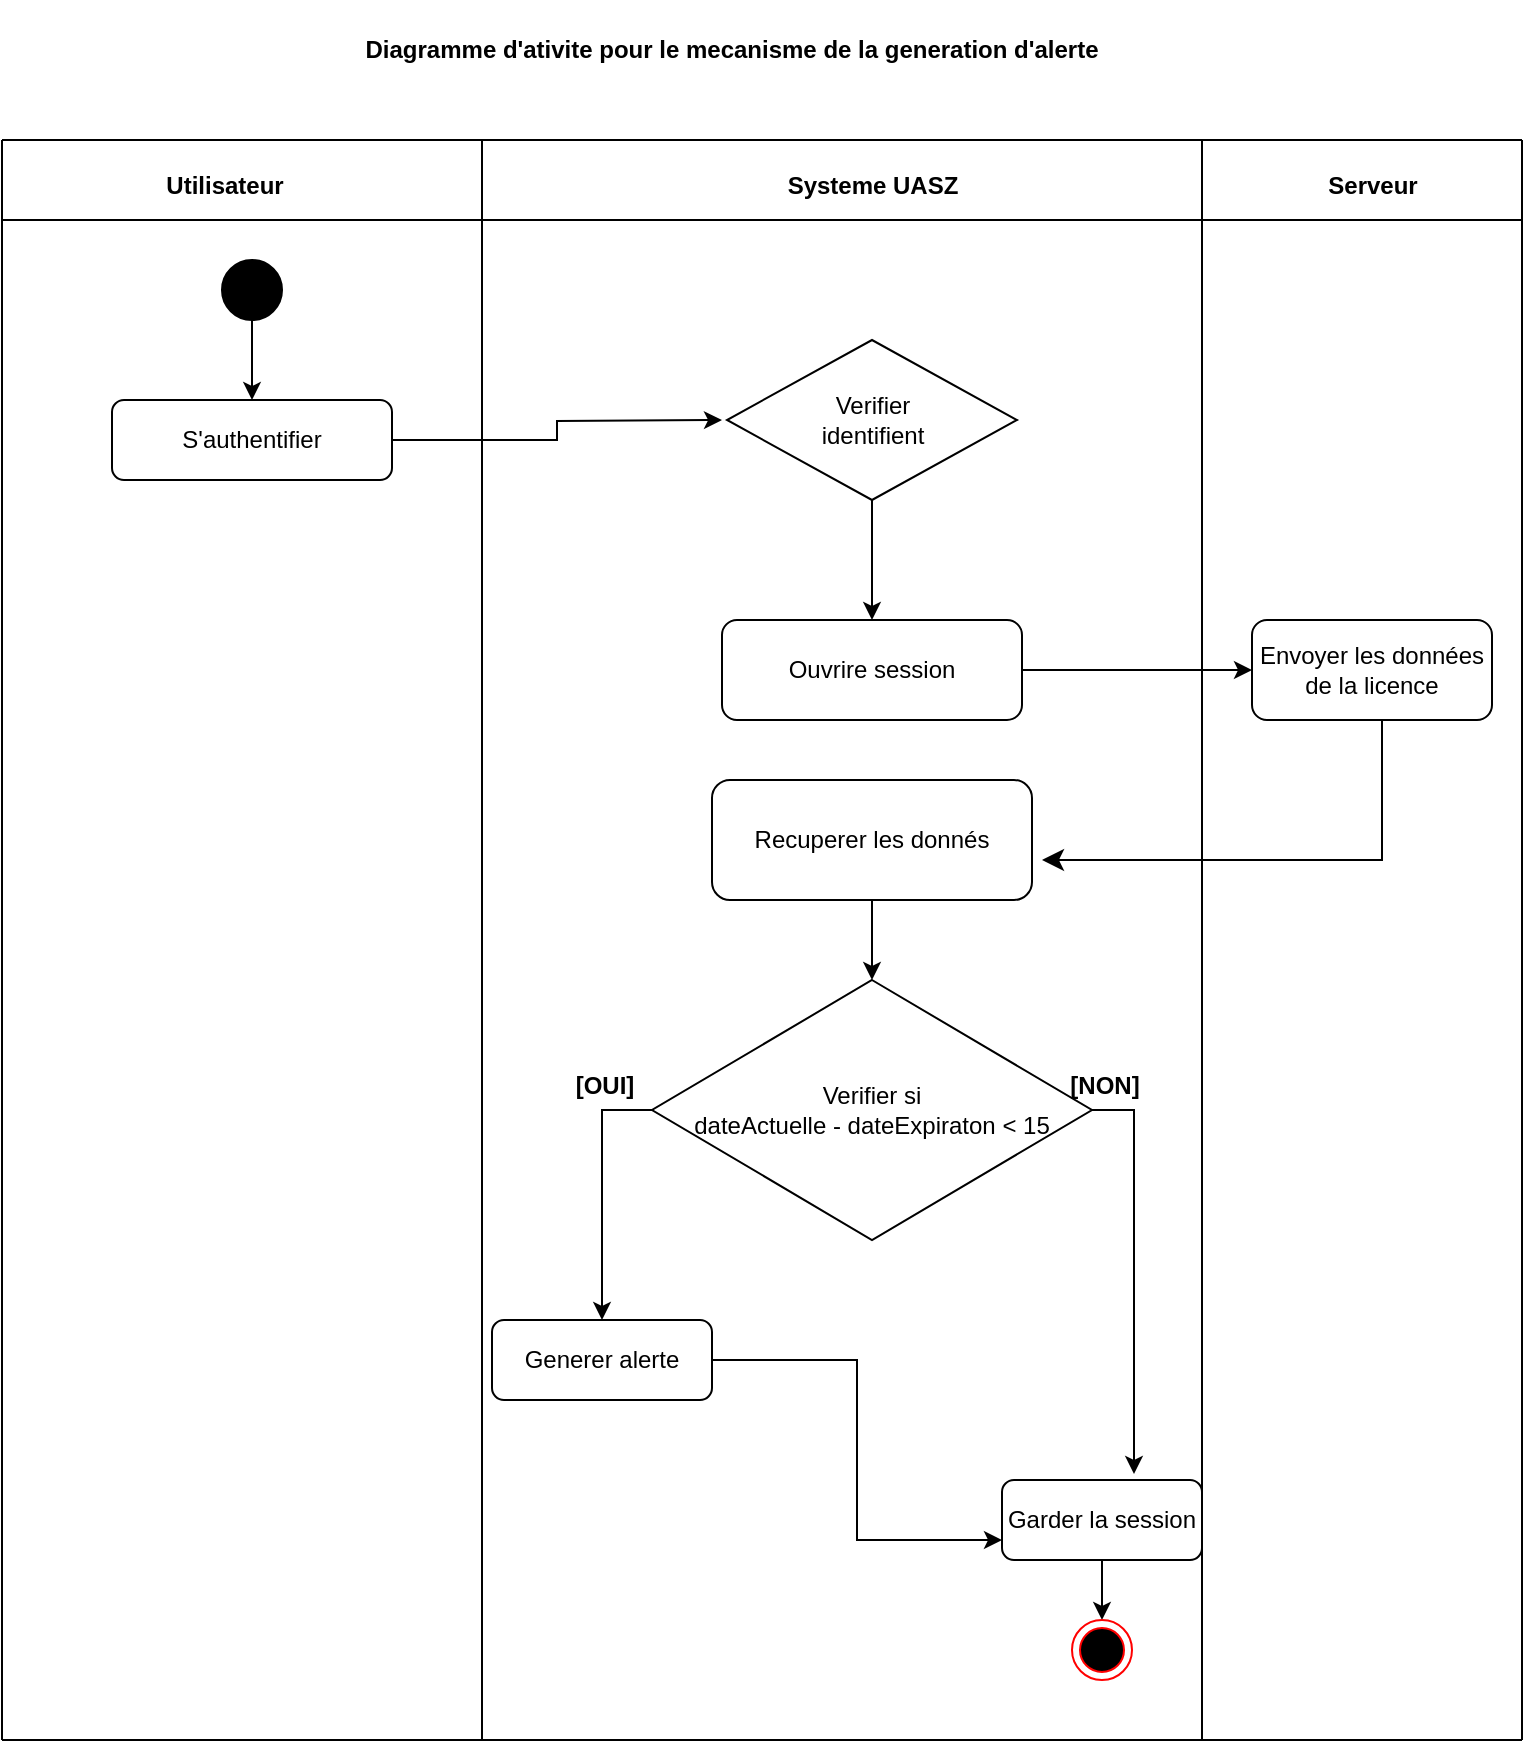 <mxfile version="24.0.0" type="device">
  <diagram name="Page-1" id="XKWrKYg8iTnSGiEWdgDj">
    <mxGraphModel dx="880" dy="419" grid="1" gridSize="10" guides="1" tooltips="1" connect="1" arrows="1" fold="1" page="1" pageScale="1" pageWidth="827" pageHeight="1169" math="0" shadow="0">
      <root>
        <mxCell id="0" />
        <mxCell id="1" parent="0" />
        <mxCell id="WrS5lHsZNoEvQx9OktSK-2" value="&lt;b&gt;Diagramme d&#39;ativite pour le mecanisme de la generation d&#39;alerte&lt;/b&gt;" style="text;html=1;align=center;verticalAlign=middle;whiteSpace=wrap;rounded=0;strokeWidth=1;" parent="1" vertex="1">
          <mxGeometry x="60" y="10" width="690" height="50" as="geometry" />
        </mxCell>
        <mxCell id="WrS5lHsZNoEvQx9OktSK-16" value="" style="endArrow=none;html=1;rounded=0;" parent="1" edge="1">
          <mxGeometry width="50" height="50" relative="1" as="geometry">
            <mxPoint x="40" y="80" as="sourcePoint" />
            <mxPoint x="800" y="80" as="targetPoint" />
          </mxGeometry>
        </mxCell>
        <mxCell id="WrS5lHsZNoEvQx9OktSK-17" value="" style="endArrow=none;html=1;rounded=0;" parent="1" edge="1">
          <mxGeometry width="50" height="50" relative="1" as="geometry">
            <mxPoint x="40" y="120" as="sourcePoint" />
            <mxPoint x="800" y="120" as="targetPoint" />
          </mxGeometry>
        </mxCell>
        <mxCell id="WrS5lHsZNoEvQx9OktSK-18" value="" style="endArrow=none;html=1;rounded=0;" parent="1" edge="1">
          <mxGeometry width="50" height="50" relative="1" as="geometry">
            <mxPoint x="40" y="880" as="sourcePoint" />
            <mxPoint x="40" y="80" as="targetPoint" />
          </mxGeometry>
        </mxCell>
        <mxCell id="WrS5lHsZNoEvQx9OktSK-19" value="" style="endArrow=none;html=1;rounded=0;" parent="1" edge="1">
          <mxGeometry width="50" height="50" relative="1" as="geometry">
            <mxPoint x="800" y="880" as="sourcePoint" />
            <mxPoint x="800" y="80" as="targetPoint" />
          </mxGeometry>
        </mxCell>
        <mxCell id="WrS5lHsZNoEvQx9OktSK-20" value="" style="endArrow=none;html=1;rounded=0;" parent="1" edge="1">
          <mxGeometry width="50" height="50" relative="1" as="geometry">
            <mxPoint x="280" y="880" as="sourcePoint" />
            <mxPoint x="280" y="80" as="targetPoint" />
          </mxGeometry>
        </mxCell>
        <mxCell id="WrS5lHsZNoEvQx9OktSK-21" value="" style="endArrow=none;html=1;rounded=0;" parent="1" edge="1">
          <mxGeometry width="50" height="50" relative="1" as="geometry">
            <mxPoint x="640" y="880" as="sourcePoint" />
            <mxPoint x="640" y="80" as="targetPoint" />
          </mxGeometry>
        </mxCell>
        <mxCell id="WrS5lHsZNoEvQx9OktSK-22" value="&lt;b&gt;Utilisateur&lt;/b&gt;" style="text;html=1;align=center;verticalAlign=middle;resizable=0;points=[];autosize=1;strokeColor=none;fillColor=none;" parent="1" vertex="1">
          <mxGeometry x="111" y="88" width="80" height="30" as="geometry" />
        </mxCell>
        <mxCell id="WrS5lHsZNoEvQx9OktSK-23" value="&lt;b&gt;Systeme UASZ&lt;br&gt;&lt;/b&gt;" style="text;html=1;align=center;verticalAlign=middle;resizable=0;points=[];autosize=1;strokeColor=none;fillColor=none;" parent="1" vertex="1">
          <mxGeometry x="420" y="88" width="110" height="30" as="geometry" />
        </mxCell>
        <mxCell id="WrS5lHsZNoEvQx9OktSK-24" value="&lt;b&gt;Serveur&lt;/b&gt;" style="text;html=1;align=center;verticalAlign=middle;resizable=0;points=[];autosize=1;strokeColor=none;fillColor=none;" parent="1" vertex="1">
          <mxGeometry x="690" y="88" width="70" height="30" as="geometry" />
        </mxCell>
        <mxCell id="WrS5lHsZNoEvQx9OktSK-35" style="edgeStyle=orthogonalEdgeStyle;rounded=0;orthogonalLoop=1;jettySize=auto;html=1;" parent="1" source="WrS5lHsZNoEvQx9OktSK-25" edge="1">
          <mxGeometry relative="1" as="geometry">
            <mxPoint x="400" y="220" as="targetPoint" />
          </mxGeometry>
        </mxCell>
        <mxCell id="WrS5lHsZNoEvQx9OktSK-25" value="S&#39;authentifier" style="rounded=1;whiteSpace=wrap;html=1;" parent="1" vertex="1">
          <mxGeometry x="95" y="210" width="140" height="40" as="geometry" />
        </mxCell>
        <mxCell id="WrS5lHsZNoEvQx9OktSK-27" value="" style="edgeStyle=orthogonalEdgeStyle;rounded=0;orthogonalLoop=1;jettySize=auto;html=1;" parent="1" source="WrS5lHsZNoEvQx9OktSK-26" target="WrS5lHsZNoEvQx9OktSK-25" edge="1">
          <mxGeometry relative="1" as="geometry" />
        </mxCell>
        <mxCell id="WrS5lHsZNoEvQx9OktSK-26" value="" style="shape=ellipse;html=1;fillColor=strokeColor;fontSize=18;fontColor=#ffffff;" parent="1" vertex="1">
          <mxGeometry x="150" y="140" width="30" height="30" as="geometry" />
        </mxCell>
        <mxCell id="WrS5lHsZNoEvQx9OktSK-36" style="edgeStyle=orthogonalEdgeStyle;rounded=0;orthogonalLoop=1;jettySize=auto;html=1;entryX=0.5;entryY=0;entryDx=0;entryDy=0;" parent="1" source="WrS5lHsZNoEvQx9OktSK-28" target="WrS5lHsZNoEvQx9OktSK-29" edge="1">
          <mxGeometry relative="1" as="geometry" />
        </mxCell>
        <mxCell id="WrS5lHsZNoEvQx9OktSK-28" value="Verifier&lt;br&gt;identifient" style="rhombus;whiteSpace=wrap;html=1;" parent="1" vertex="1">
          <mxGeometry x="402.5" y="180" width="145" height="80" as="geometry" />
        </mxCell>
        <mxCell id="WrS5lHsZNoEvQx9OktSK-38" style="edgeStyle=orthogonalEdgeStyle;rounded=0;orthogonalLoop=1;jettySize=auto;html=1;entryX=0;entryY=0.5;entryDx=0;entryDy=0;" parent="1" source="WrS5lHsZNoEvQx9OktSK-29" target="WrS5lHsZNoEvQx9OktSK-30" edge="1">
          <mxGeometry relative="1" as="geometry" />
        </mxCell>
        <mxCell id="WrS5lHsZNoEvQx9OktSK-29" value="Ouvrire session" style="rounded=1;whiteSpace=wrap;html=1;" parent="1" vertex="1">
          <mxGeometry x="400" y="320" width="150" height="50" as="geometry" />
        </mxCell>
        <mxCell id="WrS5lHsZNoEvQx9OktSK-30" value="Envoyer les données&lt;br&gt;de la licence" style="rounded=1;whiteSpace=wrap;html=1;" parent="1" vertex="1">
          <mxGeometry x="665" y="320" width="120" height="50" as="geometry" />
        </mxCell>
        <mxCell id="WrS5lHsZNoEvQx9OktSK-41" style="edgeStyle=orthogonalEdgeStyle;rounded=0;orthogonalLoop=1;jettySize=auto;html=1;entryX=0.5;entryY=0;entryDx=0;entryDy=0;" parent="1" source="WrS5lHsZNoEvQx9OktSK-31" target="WrS5lHsZNoEvQx9OktSK-32" edge="1">
          <mxGeometry relative="1" as="geometry" />
        </mxCell>
        <mxCell id="WrS5lHsZNoEvQx9OktSK-31" value="Recuperer les donnés" style="rounded=1;whiteSpace=wrap;html=1;" parent="1" vertex="1">
          <mxGeometry x="395" y="400" width="160" height="60" as="geometry" />
        </mxCell>
        <mxCell id="WrS5lHsZNoEvQx9OktSK-43" style="edgeStyle=orthogonalEdgeStyle;rounded=0;orthogonalLoop=1;jettySize=auto;html=1;entryX=0.5;entryY=0;entryDx=0;entryDy=0;exitX=0;exitY=0.5;exitDx=0;exitDy=0;" parent="1" source="WrS5lHsZNoEvQx9OktSK-32" target="WrS5lHsZNoEvQx9OktSK-34" edge="1">
          <mxGeometry relative="1" as="geometry" />
        </mxCell>
        <mxCell id="WrS5lHsZNoEvQx9OktSK-32" value="Verifier si &lt;br&gt;dateActuelle - dateExpiraton &amp;lt; 15" style="rhombus;whiteSpace=wrap;html=1;" parent="1" vertex="1">
          <mxGeometry x="365" y="500" width="220" height="130" as="geometry" />
        </mxCell>
        <mxCell id="H-6Id4MYw7_OXpWfuRiv-2" style="edgeStyle=orthogonalEdgeStyle;rounded=0;orthogonalLoop=1;jettySize=auto;html=1;entryX=0.5;entryY=0;entryDx=0;entryDy=0;" edge="1" parent="1" source="WrS5lHsZNoEvQx9OktSK-33" target="H-6Id4MYw7_OXpWfuRiv-1">
          <mxGeometry relative="1" as="geometry" />
        </mxCell>
        <mxCell id="WrS5lHsZNoEvQx9OktSK-33" value="Garder la session" style="rounded=1;whiteSpace=wrap;html=1;" parent="1" vertex="1">
          <mxGeometry x="540" y="750" width="100" height="40" as="geometry" />
        </mxCell>
        <mxCell id="H-6Id4MYw7_OXpWfuRiv-3" style="edgeStyle=orthogonalEdgeStyle;rounded=0;orthogonalLoop=1;jettySize=auto;html=1;entryX=0;entryY=0.75;entryDx=0;entryDy=0;" edge="1" parent="1" source="WrS5lHsZNoEvQx9OktSK-34" target="WrS5lHsZNoEvQx9OktSK-33">
          <mxGeometry relative="1" as="geometry" />
        </mxCell>
        <mxCell id="WrS5lHsZNoEvQx9OktSK-34" value="Generer alerte" style="rounded=1;whiteSpace=wrap;html=1;" parent="1" vertex="1">
          <mxGeometry x="285" y="670" width="110" height="40" as="geometry" />
        </mxCell>
        <mxCell id="WrS5lHsZNoEvQx9OktSK-40" value="" style="edgeStyle=segmentEdgeStyle;endArrow=classic;html=1;curved=0;rounded=0;endSize=8;startSize=8;exitX=0.5;exitY=1;exitDx=0;exitDy=0;" parent="1" source="WrS5lHsZNoEvQx9OktSK-30" edge="1">
          <mxGeometry width="50" height="50" relative="1" as="geometry">
            <mxPoint x="680" y="490" as="sourcePoint" />
            <mxPoint x="560" y="440" as="targetPoint" />
            <Array as="points">
              <mxPoint x="730" y="370" />
            </Array>
          </mxGeometry>
        </mxCell>
        <mxCell id="WrS5lHsZNoEvQx9OktSK-44" style="edgeStyle=orthogonalEdgeStyle;rounded=0;orthogonalLoop=1;jettySize=auto;html=1;entryX=0.66;entryY=-0.075;entryDx=0;entryDy=0;entryPerimeter=0;exitX=1;exitY=0.5;exitDx=0;exitDy=0;" parent="1" source="WrS5lHsZNoEvQx9OktSK-32" target="WrS5lHsZNoEvQx9OktSK-33" edge="1">
          <mxGeometry relative="1" as="geometry" />
        </mxCell>
        <mxCell id="WrS5lHsZNoEvQx9OktSK-45" value="&lt;b&gt;[OUI]&lt;/b&gt;" style="text;html=1;align=center;verticalAlign=middle;resizable=0;points=[];autosize=1;strokeColor=none;fillColor=none;" parent="1" vertex="1">
          <mxGeometry x="316" y="538" width="50" height="30" as="geometry" />
        </mxCell>
        <mxCell id="WrS5lHsZNoEvQx9OktSK-46" value="&lt;b&gt;[NON]&lt;/b&gt;" style="text;html=1;align=center;verticalAlign=middle;resizable=0;points=[];autosize=1;strokeColor=none;fillColor=none;" parent="1" vertex="1">
          <mxGeometry x="561" y="538" width="60" height="30" as="geometry" />
        </mxCell>
        <mxCell id="H-6Id4MYw7_OXpWfuRiv-1" value="" style="ellipse;html=1;shape=endState;fillColor=#000000;strokeColor=#ff0000;" vertex="1" parent="1">
          <mxGeometry x="575" y="820" width="30" height="30" as="geometry" />
        </mxCell>
        <mxCell id="H-6Id4MYw7_OXpWfuRiv-4" value="" style="endArrow=none;html=1;rounded=0;" edge="1" parent="1">
          <mxGeometry width="50" height="50" relative="1" as="geometry">
            <mxPoint x="40" y="880" as="sourcePoint" />
            <mxPoint x="800" y="880" as="targetPoint" />
          </mxGeometry>
        </mxCell>
      </root>
    </mxGraphModel>
  </diagram>
</mxfile>
